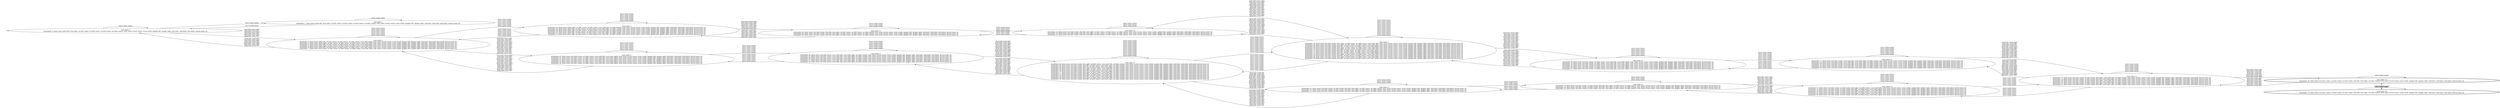 digraph {
rankdir="LR"
s0[label="state_index=0
State(index=0, fluent atoms=[(free left), (free right), (at ball1 rooma), (at ball2 rooma), (at ball3 rooma), (at-robby rooma)], static atoms=[(room rooma), (room roomb), (gripper left), (gripper right), (ball ball1), (ball ball2), (ball ball3)], derived atoms=[])
"]
s1[label="state_index=1
State(index=1, fluent atoms=[(free left), (free right), (at ball1 rooma), (at ball2 rooma), (at ball3 rooma), (at-robby roomb)], static atoms=[(room rooma), (room roomb), (gripper left), (gripper right), (ball ball1), (ball ball2), (ball ball3)], derived atoms=[])
"]
s2[label="state_index=2
State(index=2, fluent atoms=[(free left), (at ball1 rooma), (at ball2 rooma), (at-robby rooma), (carry ball3 right)], static atoms=[(room rooma), (room roomb), (gripper left), (gripper right), (ball ball1), (ball ball2), (ball ball3)], derived atoms=[])
State(index=3, fluent atoms=[(free right), (at ball1 rooma), (at ball2 rooma), (at-robby rooma), (carry ball3 left)], static atoms=[(room rooma), (room roomb), (gripper left), (gripper right), (ball ball1), (ball ball2), (ball ball3)], derived atoms=[])
State(index=4, fluent atoms=[(free left), (at ball1 rooma), (at ball3 rooma), (at-robby rooma), (carry ball2 right)], static atoms=[(room rooma), (room roomb), (gripper left), (gripper right), (ball ball1), (ball ball2), (ball ball3)], derived atoms=[])
State(index=5, fluent atoms=[(free right), (at ball1 rooma), (at ball3 rooma), (at-robby rooma), (carry ball2 left)], static atoms=[(room rooma), (room roomb), (gripper left), (gripper right), (ball ball1), (ball ball2), (ball ball3)], derived atoms=[])
State(index=6, fluent atoms=[(free left), (at ball2 rooma), (at ball3 rooma), (at-robby rooma), (carry ball1 right)], static atoms=[(room rooma), (room roomb), (gripper left), (gripper right), (ball ball1), (ball ball2), (ball ball3)], derived atoms=[])
State(index=7, fluent atoms=[(free right), (at ball2 rooma), (at ball3 rooma), (at-robby rooma), (carry ball1 left)], static atoms=[(room rooma), (room roomb), (gripper left), (gripper right), (ball ball1), (ball ball2), (ball ball3)], derived atoms=[])
"]
s3[label="state_index=3
State(index=87, fluent atoms=[(free right), (at ball1 rooma), (at ball3 rooma), (carry ball2 left), (at-robby roomb)], static atoms=[(room rooma), (room roomb), (gripper left), (gripper right), (ball ball1), (ball ball2), (ball ball3)], derived atoms=[])
State(index=86, fluent atoms=[(free left), (at ball1 rooma), (at ball3 rooma), (carry ball2 right), (at-robby roomb)], static atoms=[(room rooma), (room roomb), (gripper left), (gripper right), (ball ball1), (ball ball2), (ball ball3)], derived atoms=[])
State(index=84, fluent atoms=[(free right), (at ball1 rooma), (at ball2 rooma), (carry ball3 left), (at-robby roomb)], static atoms=[(room rooma), (room roomb), (gripper left), (gripper right), (ball ball1), (ball ball2), (ball ball3)], derived atoms=[])
State(index=83, fluent atoms=[(free left), (at ball1 rooma), (at ball2 rooma), (carry ball3 right), (at-robby roomb)], static atoms=[(room rooma), (room roomb), (gripper left), (gripper right), (ball ball1), (ball ball2), (ball ball3)], derived atoms=[])
State(index=81, fluent atoms=[(free left), (at ball2 rooma), (at ball3 rooma), (carry ball1 right), (at-robby roomb)], static atoms=[(room rooma), (room roomb), (gripper left), (gripper right), (ball ball1), (ball ball2), (ball ball3)], derived atoms=[])
State(index=8, fluent atoms=[(free right), (at ball2 rooma), (at ball3 rooma), (carry ball1 left), (at-robby roomb)], static atoms=[(room rooma), (room roomb), (gripper left), (gripper right), (ball ball1), (ball ball2), (ball ball3)], derived atoms=[])
"]
s4[label="state_index=4
State(index=67, fluent atoms=[(at ball2 rooma), (at-robby rooma), (carry ball3 left), (carry ball1 right)], static atoms=[(room rooma), (room roomb), (gripper left), (gripper right), (ball ball1), (ball ball2), (ball ball3)], derived atoms=[])
State(index=62, fluent atoms=[(at ball1 rooma), (at-robby rooma), (carry ball2 left), (carry ball3 right)], static atoms=[(room rooma), (room roomb), (gripper left), (gripper right), (ball ball1), (ball ball2), (ball ball3)], derived atoms=[])
State(index=21, fluent atoms=[(at ball3 rooma), (at-robby rooma), (carry ball2 left), (carry ball1 right)], static atoms=[(room rooma), (room roomb), (gripper left), (gripper right), (ball ball1), (ball ball2), (ball ball3)], derived atoms=[])
State(index=9, fluent atoms=[(at ball2 rooma), (at-robby rooma), (carry ball1 left), (carry ball3 right)], static atoms=[(room rooma), (room roomb), (gripper left), (gripper right), (ball ball1), (ball ball2), (ball ball3)], derived atoms=[])
State(index=10, fluent atoms=[(at ball3 rooma), (at-robby rooma), (carry ball1 left), (carry ball2 right)], static atoms=[(room rooma), (room roomb), (gripper left), (gripper right), (ball ball1), (ball ball2), (ball ball3)], derived atoms=[])
State(index=29, fluent atoms=[(at ball1 rooma), (at-robby rooma), (carry ball3 left), (carry ball2 right)], static atoms=[(room rooma), (room roomb), (gripper left), (gripper right), (ball ball1), (ball ball2), (ball ball3)], derived atoms=[])
"]
s5[label="state_index=5
State(index=66, fluent atoms=[(at ball2 rooma), (carry ball3 left), (carry ball1 right), (at-robby roomb)], static atoms=[(room rooma), (room roomb), (gripper left), (gripper right), (ball ball1), (ball ball2), (ball ball3)], derived atoms=[])
State(index=61, fluent atoms=[(at ball1 rooma), (carry ball2 left), (carry ball3 right), (at-robby roomb)], static atoms=[(room rooma), (room roomb), (gripper left), (gripper right), (ball ball1), (ball ball2), (ball ball3)], derived atoms=[])
State(index=28, fluent atoms=[(at ball1 rooma), (carry ball3 left), (carry ball2 right), (at-robby roomb)], static atoms=[(room rooma), (room roomb), (gripper left), (gripper right), (ball ball1), (ball ball2), (ball ball3)], derived atoms=[])
State(index=20, fluent atoms=[(at ball3 rooma), (carry ball2 left), (carry ball1 right), (at-robby roomb)], static atoms=[(room rooma), (room roomb), (gripper left), (gripper right), (ball ball1), (ball ball2), (ball ball3)], derived atoms=[])
State(index=11, fluent atoms=[(at ball3 rooma), (carry ball1 left), (carry ball2 right), (at-robby roomb)], static atoms=[(room rooma), (room roomb), (gripper left), (gripper right), (ball ball1), (ball ball2), (ball ball3)], derived atoms=[])
State(index=38, fluent atoms=[(at ball2 rooma), (carry ball1 left), (carry ball3 right), (at-robby roomb)], static atoms=[(room rooma), (room roomb), (gripper left), (gripper right), (ball ball1), (ball ball2), (ball ball3)], derived atoms=[])
"]
s6[label="state_index=6
State(index=68, fluent atoms=[(at ball1 roomb), (free right), (at ball2 rooma), (carry ball3 left), (at-robby roomb)], static atoms=[(room rooma), (room roomb), (gripper left), (gripper right), (ball ball1), (ball ball2), (ball ball3)], derived atoms=[])
State(index=65, fluent atoms=[(at ball3 roomb), (free left), (at ball2 rooma), (carry ball1 right), (at-robby roomb)], static atoms=[(room rooma), (room roomb), (gripper left), (gripper right), (ball ball1), (ball ball2), (ball ball3)], derived atoms=[])
State(index=63, fluent atoms=[(at ball2 roomb), (free left), (at ball1 rooma), (carry ball3 right), (at-robby roomb)], static atoms=[(room rooma), (room roomb), (gripper left), (gripper right), (ball ball1), (ball ball2), (ball ball3)], derived atoms=[])
State(index=60, fluent atoms=[(at ball3 roomb), (free right), (at ball1 rooma), (carry ball2 left), (at-robby roomb)], static atoms=[(room rooma), (room roomb), (gripper left), (gripper right), (ball ball1), (ball ball2), (ball ball3)], derived atoms=[])
State(index=26, fluent atoms=[(at ball2 roomb), (free right), (at ball1 rooma), (carry ball3 left), (at-robby roomb)], static atoms=[(room rooma), (room roomb), (gripper left), (gripper right), (ball ball1), (ball ball2), (ball ball3)], derived atoms=[])
State(index=18, fluent atoms=[(at ball2 roomb), (free left), (at ball3 rooma), (carry ball1 right), (at-robby roomb)], static atoms=[(room rooma), (room roomb), (gripper left), (gripper right), (ball ball1), (ball ball2), (ball ball3)], derived atoms=[])
State(index=17, fluent atoms=[(at ball1 roomb), (free right), (at ball3 rooma), (carry ball2 left), (at-robby roomb)], static atoms=[(room rooma), (room roomb), (gripper left), (gripper right), (ball ball1), (ball ball2), (ball ball3)], derived atoms=[])
State(index=13, fluent atoms=[(at ball1 roomb), (free left), (at ball3 rooma), (carry ball2 right), (at-robby roomb)], static atoms=[(room rooma), (room roomb), (gripper left), (gripper right), (ball ball1), (ball ball2), (ball ball3)], derived atoms=[])
State(index=12, fluent atoms=[(at ball2 roomb), (free right), (at ball3 rooma), (carry ball1 left), (at-robby roomb)], static atoms=[(room rooma), (room roomb), (gripper left), (gripper right), (ball ball1), (ball ball2), (ball ball3)], derived atoms=[])
State(index=30, fluent atoms=[(at ball3 roomb), (free left), (at ball1 rooma), (carry ball2 right), (at-robby roomb)], static atoms=[(room rooma), (room roomb), (gripper left), (gripper right), (ball ball1), (ball ball2), (ball ball3)], derived atoms=[])
State(index=36, fluent atoms=[(at ball3 roomb), (free right), (at ball2 rooma), (carry ball1 left), (at-robby roomb)], static atoms=[(room rooma), (room roomb), (gripper left), (gripper right), (ball ball1), (ball ball2), (ball ball3)], derived atoms=[])
State(index=39, fluent atoms=[(at ball1 roomb), (free left), (at ball2 rooma), (carry ball3 right), (at-robby roomb)], static atoms=[(room rooma), (room roomb), (gripper left), (gripper right), (ball ball1), (ball ball2), (ball ball3)], derived atoms=[])
"]
s7[label="state_index=7
State(index=78, fluent atoms=[(at ball2 roomb), (free right), (at ball3 rooma), (at-robby rooma), (carry ball1 left)], static atoms=[(room rooma), (room roomb), (gripper left), (gripper right), (ball ball1), (ball ball2), (ball ball3)], derived atoms=[])
State(index=69, fluent atoms=[(at ball1 roomb), (free right), (at ball2 rooma), (at-robby rooma), (carry ball3 left)], static atoms=[(room rooma), (room roomb), (gripper left), (gripper right), (ball ball1), (ball ball2), (ball ball3)], derived atoms=[])
State(index=64, fluent atoms=[(at ball2 roomb), (free left), (at ball1 rooma), (at-robby rooma), (carry ball3 right)], static atoms=[(room rooma), (room roomb), (gripper left), (gripper right), (ball ball1), (ball ball2), (ball ball3)], derived atoms=[])
State(index=59, fluent atoms=[(at ball3 roomb), (free right), (at ball1 rooma), (at-robby rooma), (carry ball2 left)], static atoms=[(room rooma), (room roomb), (gripper left), (gripper right), (ball ball1), (ball ball2), (ball ball3)], derived atoms=[])
State(index=25, fluent atoms=[(at ball2 roomb), (free right), (at ball1 rooma), (at-robby rooma), (carry ball3 left)], static atoms=[(room rooma), (room roomb), (gripper left), (gripper right), (ball ball1), (ball ball2), (ball ball3)], derived atoms=[])
State(index=19, fluent atoms=[(at ball2 roomb), (free left), (at ball3 rooma), (at-robby rooma), (carry ball1 right)], static atoms=[(room rooma), (room roomb), (gripper left), (gripper right), (ball ball1), (ball ball2), (ball ball3)], derived atoms=[])
State(index=14, fluent atoms=[(at ball1 roomb), (free left), (at ball3 rooma), (at-robby rooma), (carry ball2 right)], static atoms=[(room rooma), (room roomb), (gripper left), (gripper right), (ball ball1), (ball ball2), (ball ball3)], derived atoms=[])
State(index=31, fluent atoms=[(at ball3 roomb), (free left), (at ball1 rooma), (at-robby rooma), (carry ball2 right)], static atoms=[(room rooma), (room roomb), (gripper left), (gripper right), (ball ball1), (ball ball2), (ball ball3)], derived atoms=[])
State(index=35, fluent atoms=[(at ball3 roomb), (free right), (at ball2 rooma), (at-robby rooma), (carry ball1 left)], static atoms=[(room rooma), (room roomb), (gripper left), (gripper right), (ball ball1), (ball ball2), (ball ball3)], derived atoms=[])
State(index=40, fluent atoms=[(at ball1 roomb), (free left), (at ball2 rooma), (at-robby rooma), (carry ball3 right)], static atoms=[(room rooma), (room roomb), (gripper left), (gripper right), (ball ball1), (ball ball2), (ball ball3)], derived atoms=[])
State(index=44, fluent atoms=[(at ball1 roomb), (free right), (at ball3 rooma), (at-robby rooma), (carry ball2 left)], static atoms=[(room rooma), (room roomb), (gripper left), (gripper right), (ball ball1), (ball ball2), (ball ball3)], derived atoms=[])
State(index=58, fluent atoms=[(at ball3 roomb), (free left), (at ball2 rooma), (at-robby rooma), (carry ball1 right)], static atoms=[(room rooma), (room roomb), (gripper left), (gripper right), (ball ball1), (ball ball2), (ball ball3)], derived atoms=[])
"]
s8[label="state_index=8
State(index=27, fluent atoms=[(at ball2 roomb), (at ball3 roomb), (free left), (free right), (at ball1 rooma), (at-robby roomb)], static atoms=[(room rooma), (room roomb), (gripper left), (gripper right), (ball ball1), (ball ball2), (ball ball3)], derived atoms=[])
State(index=15, fluent atoms=[(at ball1 roomb), (at ball2 roomb), (free left), (free right), (at ball3 rooma), (at-robby roomb)], static atoms=[(room rooma), (room roomb), (gripper left), (gripper right), (ball ball1), (ball ball2), (ball ball3)], derived atoms=[])
State(index=37, fluent atoms=[(at ball1 roomb), (at ball3 roomb), (free left), (free right), (at ball2 rooma), (at-robby roomb)], static atoms=[(room rooma), (room roomb), (gripper left), (gripper right), (ball ball1), (ball ball2), (ball ball3)], derived atoms=[])
"]
s9[label="state_index=9
State(index=76, fluent atoms=[(at ball1 roomb), (at ball3 roomb), (free left), (free right), (at ball2 rooma), (at-robby rooma)], static atoms=[(room rooma), (room roomb), (gripper left), (gripper right), (ball ball1), (ball ball2), (ball ball3)], derived atoms=[])
State(index=16, fluent atoms=[(at ball1 roomb), (at ball2 roomb), (free left), (free right), (at ball3 rooma), (at-robby rooma)], static atoms=[(room rooma), (room roomb), (gripper left), (gripper right), (ball ball1), (ball ball2), (ball ball3)], derived atoms=[])
State(index=53, fluent atoms=[(at ball2 roomb), (at ball3 roomb), (free left), (free right), (at ball1 rooma), (at-robby rooma)], static atoms=[(room rooma), (room roomb), (gripper left), (gripper right), (ball ball1), (ball ball2), (ball ball3)], derived atoms=[])
"]
s10[label="state_index=10
State(index=22, fluent atoms=[(at ball2 roomb), (free left), (free right), (at ball1 rooma), (at ball3 rooma), (at-robby rooma)], static atoms=[(room rooma), (room roomb), (gripper left), (gripper right), (ball ball1), (ball ball2), (ball ball3)], derived atoms=[])
State(index=32, fluent atoms=[(at ball3 roomb), (free left), (free right), (at ball1 rooma), (at ball2 rooma), (at-robby rooma)], static atoms=[(room rooma), (room roomb), (gripper left), (gripper right), (ball ball1), (ball ball2), (ball ball3)], derived atoms=[])
State(index=41, fluent atoms=[(at ball1 roomb), (free left), (free right), (at ball2 rooma), (at ball3 rooma), (at-robby rooma)], static atoms=[(room rooma), (room roomb), (gripper left), (gripper right), (ball ball1), (ball ball2), (ball ball3)], derived atoms=[])
"]
s11[label="state_index=11
State(index=70, fluent atoms=[(at ball1 roomb), (at-robby rooma), (carry ball3 left), (carry ball2 right)], static atoms=[(room rooma), (room roomb), (gripper left), (gripper right), (ball ball1), (ball ball2), (ball ball3)], derived atoms=[])
State(index=23, fluent atoms=[(at ball2 roomb), (at-robby rooma), (carry ball3 left), (carry ball1 right)], static atoms=[(room rooma), (room roomb), (gripper left), (gripper right), (ball ball1), (ball ball2), (ball ball3)], derived atoms=[])
State(index=33, fluent atoms=[(at ball3 roomb), (at-robby rooma), (carry ball1 left), (carry ball2 right)], static atoms=[(room rooma), (room roomb), (gripper left), (gripper right), (ball ball1), (ball ball2), (ball ball3)], derived atoms=[])
State(index=42, fluent atoms=[(at ball1 roomb), (at-robby rooma), (carry ball2 left), (carry ball3 right)], static atoms=[(room rooma), (room roomb), (gripper left), (gripper right), (ball ball1), (ball ball2), (ball ball3)], derived atoms=[])
State(index=50, fluent atoms=[(at ball2 roomb), (at-robby rooma), (carry ball1 left), (carry ball3 right)], static atoms=[(room rooma), (room roomb), (gripper left), (gripper right), (ball ball1), (ball ball2), (ball ball3)], derived atoms=[])
State(index=57, fluent atoms=[(at ball3 roomb), (at-robby rooma), (carry ball2 left), (carry ball1 right)], static atoms=[(room rooma), (room roomb), (gripper left), (gripper right), (ball ball1), (ball ball2), (ball ball3)], derived atoms=[])
"]
s12[label="state_index=12
State(index=71, fluent atoms=[(at ball1 roomb), (carry ball3 left), (carry ball2 right), (at-robby roomb)], static atoms=[(room rooma), (room roomb), (gripper left), (gripper right), (ball ball1), (ball ball2), (ball ball3)], derived atoms=[])
State(index=24, fluent atoms=[(at ball2 roomb), (carry ball3 left), (carry ball1 right), (at-robby roomb)], static atoms=[(room rooma), (room roomb), (gripper left), (gripper right), (ball ball1), (ball ball2), (ball ball3)], derived atoms=[])
State(index=34, fluent atoms=[(at ball3 roomb), (carry ball1 left), (carry ball2 right), (at-robby roomb)], static atoms=[(room rooma), (room roomb), (gripper left), (gripper right), (ball ball1), (ball ball2), (ball ball3)], derived atoms=[])
State(index=43, fluent atoms=[(at ball1 roomb), (carry ball2 left), (carry ball3 right), (at-robby roomb)], static atoms=[(room rooma), (room roomb), (gripper left), (gripper right), (ball ball1), (ball ball2), (ball ball3)], derived atoms=[])
State(index=49, fluent atoms=[(at ball2 roomb), (carry ball1 left), (carry ball3 right), (at-robby roomb)], static atoms=[(room rooma), (room roomb), (gripper left), (gripper right), (ball ball1), (ball ball2), (ball ball3)], derived atoms=[])
State(index=56, fluent atoms=[(at ball3 roomb), (carry ball2 left), (carry ball1 right), (at-robby roomb)], static atoms=[(room rooma), (room roomb), (gripper left), (gripper right), (ball ball1), (ball ball2), (ball ball3)], derived atoms=[])
"]
s13[label="state_index=13
State(index=73, fluent atoms=[(at ball1 roomb), (at ball2 roomb), (free right), (carry ball3 left), (at-robby roomb)], static atoms=[(room rooma), (room roomb), (gripper left), (gripper right), (ball ball1), (ball ball2), (ball ball3)], derived atoms=[])
State(index=72, fluent atoms=[(at ball1 roomb), (at ball3 roomb), (free left), (carry ball2 right), (at-robby roomb)], static atoms=[(room rooma), (room roomb), (gripper left), (gripper right), (ball ball1), (ball ball2), (ball ball3)], derived atoms=[])
State(index=45, fluent atoms=[(at ball1 roomb), (at ball3 roomb), (free right), (carry ball2 left), (at-robby roomb)], static atoms=[(room rooma), (room roomb), (gripper left), (gripper right), (ball ball1), (ball ball2), (ball ball3)], derived atoms=[])
State(index=46, fluent atoms=[(at ball1 roomb), (at ball2 roomb), (free left), (carry ball3 right), (at-robby roomb)], static atoms=[(room rooma), (room roomb), (gripper left), (gripper right), (ball ball1), (ball ball2), (ball ball3)], derived atoms=[])
State(index=51, fluent atoms=[(at ball2 roomb), (at ball3 roomb), (free right), (carry ball1 left), (at-robby roomb)], static atoms=[(room rooma), (room roomb), (gripper left), (gripper right), (ball ball1), (ball ball2), (ball ball3)], derived atoms=[])
State(index=55, fluent atoms=[(at ball2 roomb), (at ball3 roomb), (free left), (carry ball1 right), (at-robby roomb)], static atoms=[(room rooma), (room roomb), (gripper left), (gripper right), (ball ball1), (ball ball2), (ball ball3)], derived atoms=[])
"]
s14[label="state_index=14
State(index=77, fluent atoms=[(at ball1 roomb), (at ball3 roomb), (free right), (at-robby rooma), (carry ball2 left)], static atoms=[(room rooma), (room roomb), (gripper left), (gripper right), (ball ball1), (ball ball2), (ball ball3)], derived atoms=[])
State(index=75, fluent atoms=[(at ball1 roomb), (at ball3 roomb), (free left), (at-robby rooma), (carry ball2 right)], static atoms=[(room rooma), (room roomb), (gripper left), (gripper right), (ball ball1), (ball ball2), (ball ball3)], derived atoms=[])
State(index=74, fluent atoms=[(at ball1 roomb), (at ball2 roomb), (free right), (at-robby rooma), (carry ball3 left)], static atoms=[(room rooma), (room roomb), (gripper left), (gripper right), (ball ball1), (ball ball2), (ball ball3)], derived atoms=[])
State(index=47, fluent atoms=[(at ball1 roomb), (at ball2 roomb), (free left), (at-robby rooma), (carry ball3 right)], static atoms=[(room rooma), (room roomb), (gripper left), (gripper right), (ball ball1), (ball ball2), (ball ball3)], derived atoms=[])
State(index=52, fluent atoms=[(at ball2 roomb), (at ball3 roomb), (free right), (at-robby rooma), (carry ball1 left)], static atoms=[(room rooma), (room roomb), (gripper left), (gripper right), (ball ball1), (ball ball2), (ball ball3)], derived atoms=[])
State(index=54, fluent atoms=[(at ball2 roomb), (at ball3 roomb), (free left), (at-robby rooma), (carry ball1 right)], static atoms=[(room rooma), (room roomb), (gripper left), (gripper right), (ball ball1), (ball ball2), (ball ball3)], derived atoms=[])
"]
s15[peripheries=2,label="state_index=15
State(index=48, fluent atoms=[(at ball1 roomb), (at ball2 roomb), (at ball3 roomb), (free left), (free right), (at-robby roomb)], static atoms=[(room rooma), (room roomb), (gripper left), (gripper right), (ball ball1), (ball ball2), (ball ball3)], derived atoms=[])
"]
s16[peripheries=2,label="state_index=16
State(index=79, fluent atoms=[(at ball1 roomb), (at ball2 roomb), (at ball3 roomb), (free left), (free right), (at-robby rooma)], static atoms=[(room rooma), (room roomb), (gripper left), (gripper right), (ball ball1), (ball ball2), (ball ball3)], derived atoms=[])
"]
s17[label="state_index=17
State(index=85, fluent atoms=[(at ball2 roomb), (free left), (free right), (at ball1 rooma), (at ball3 rooma), (at-robby roomb)], static atoms=[(room rooma), (room roomb), (gripper left), (gripper right), (ball ball1), (ball ball2), (ball ball3)], derived atoms=[])
State(index=82, fluent atoms=[(at ball3 roomb), (free left), (free right), (at ball1 rooma), (at ball2 rooma), (at-robby roomb)], static atoms=[(room rooma), (room roomb), (gripper left), (gripper right), (ball ball1), (ball ball2), (ball ball3)], derived atoms=[])
State(index=80, fluent atoms=[(at ball1 roomb), (free left), (free right), (at ball2 rooma), (at ball3 rooma), (at-robby roomb)], static atoms=[(room rooma), (room roomb), (gripper left), (gripper right), (ball ball1), (ball ball2), (ball ball3)], derived atoms=[])
"]
Dangling [ label = "", style = invis ]
{ rank = same; Dangling }
Dangling -> s0
{ rank = same; s1}
{ rank = same; s0}
{ rank = same; s2}
{ rank = same; s3,s4}
{ rank = same; s5,s17}
{ rank = same; s6,s10}
{ rank = same; s7,s8}
{ rank = same; s9,s11}
{ rank = same; s12,s14}
{ rank = same; s13}
{ rank = same; s15,s16}
s0->s0 [label="(move rooma rooma)
"]
s0->s1 [label="(move rooma roomb)
"]
s0->s2 [label="(pick ball3 rooma right)
(pick ball3 rooma left)
(pick ball2 rooma right)
(pick ball2 rooma left)
(pick ball1 rooma right)
(pick ball1 rooma left)
"]
s1->s0 [label="(move roomb rooma)
"]
s1->s1 [label="(move roomb roomb)
"]
s2->s0 [label="(drop ball1 rooma left)
(drop ball3 rooma right)
(drop ball3 rooma left)
(drop ball2 rooma right)
(drop ball1 rooma right)
(drop ball2 rooma left)
"]
s2->s2 [label="(move rooma rooma)
(move rooma rooma)
(move rooma rooma)
(move rooma rooma)
(move rooma rooma)
(move rooma rooma)
"]
s2->s3 [label="(move rooma roomb)
(move rooma roomb)
(move rooma roomb)
(move rooma roomb)
(move rooma roomb)
(move rooma roomb)
"]
s2->s4 [label="(pick ball3 rooma right)
(pick ball1 rooma left)
(pick ball3 rooma left)
(pick ball1 rooma right)
(pick ball3 rooma right)
(pick ball2 rooma left)
(pick ball2 rooma right)
(pick ball1 rooma right)
(pick ball3 rooma left)
(pick ball2 rooma left)
(pick ball1 rooma left)
(pick ball2 rooma right)
"]
s3->s2 [label="(move roomb rooma)
(move roomb rooma)
(move roomb rooma)
(move roomb rooma)
(move roomb rooma)
(move roomb rooma)
"]
s3->s3 [label="(move roomb roomb)
(move roomb roomb)
(move roomb roomb)
(move roomb roomb)
(move roomb roomb)
(move roomb roomb)
"]
s3->s17 [label="(drop ball3 roomb right)
(drop ball2 roomb right)
(drop ball1 roomb left)
(drop ball1 roomb right)
(drop ball2 roomb left)
(drop ball3 roomb left)
"]
s4->s2 [label="(drop ball2 rooma right)
(drop ball1 rooma left)
(drop ball3 rooma right)
(drop ball2 rooma right)
(drop ball1 rooma left)
(drop ball1 rooma right)
(drop ball3 rooma right)
(drop ball2 rooma left)
(drop ball3 rooma left)
(drop ball3 rooma left)
(drop ball1 rooma right)
(drop ball2 rooma left)
"]
s4->s4 [label="(move rooma rooma)
(move rooma rooma)
(move rooma rooma)
(move rooma rooma)
(move rooma rooma)
(move rooma rooma)
"]
s4->s5 [label="(move rooma roomb)
(move rooma roomb)
(move rooma roomb)
(move rooma roomb)
(move rooma roomb)
(move rooma roomb)
"]
s5->s4 [label="(move roomb rooma)
(move roomb rooma)
(move roomb rooma)
(move roomb rooma)
(move roomb rooma)
(move roomb rooma)
"]
s5->s5 [label="(move roomb roomb)
(move roomb roomb)
(move roomb roomb)
(move roomb roomb)
(move roomb roomb)
(move roomb roomb)
"]
s5->s6 [label="(drop ball2 roomb left)
(drop ball2 roomb right)
(drop ball3 roomb right)
(drop ball2 roomb left)
(drop ball1 roomb right)
(drop ball1 roomb left)
(drop ball2 roomb right)
(drop ball3 roomb right)
(drop ball1 roomb left)
(drop ball3 roomb left)
(drop ball1 roomb right)
(drop ball3 roomb left)
"]
s6->s5 [label="(pick ball2 roomb right)
(pick ball3 roomb left)
(pick ball2 roomb left)
(pick ball3 roomb right)
(pick ball1 roomb left)
(pick ball2 roomb left)
(pick ball1 roomb right)
(pick ball1 roomb right)
(pick ball2 roomb right)
(pick ball3 roomb left)
(pick ball1 roomb left)
(pick ball3 roomb right)
"]
s6->s6 [label="(move roomb roomb)
(move roomb roomb)
(move roomb roomb)
(move roomb roomb)
(move roomb roomb)
(move roomb roomb)
(move roomb roomb)
(move roomb roomb)
(move roomb roomb)
(move roomb roomb)
(move roomb roomb)
(move roomb roomb)
"]
s6->s7 [label="(move roomb rooma)
(move roomb rooma)
(move roomb rooma)
(move roomb rooma)
(move roomb rooma)
(move roomb rooma)
(move roomb rooma)
(move roomb rooma)
(move roomb rooma)
(move roomb rooma)
(move roomb rooma)
(move roomb rooma)
"]
s6->s8 [label="(drop ball3 roomb left)
(drop ball1 roomb left)
(drop ball3 roomb right)
(drop ball1 roomb right)
(drop ball1 roomb right)
(drop ball3 roomb left)
(drop ball3 roomb right)
(drop ball2 roomb right)
(drop ball2 roomb right)
(drop ball2 roomb left)
(drop ball2 roomb left)
(drop ball1 roomb left)
"]
s7->s6 [label="(move rooma roomb)
(move rooma roomb)
(move rooma roomb)
(move rooma roomb)
(move rooma roomb)
(move rooma roomb)
(move rooma roomb)
(move rooma roomb)
(move rooma roomb)
(move rooma roomb)
(move rooma roomb)
(move rooma roomb)
"]
s7->s7 [label="(move rooma rooma)
(move rooma rooma)
(move rooma rooma)
(move rooma rooma)
(move rooma rooma)
(move rooma rooma)
(move rooma rooma)
(move rooma rooma)
(move rooma rooma)
(move rooma rooma)
(move rooma rooma)
(move rooma rooma)
"]
s7->s10 [label="(drop ball1 rooma left)
(drop ball1 rooma right)
(drop ball3 rooma left)
(drop ball2 rooma left)
(drop ball1 rooma right)
(drop ball2 rooma right)
(drop ball1 rooma left)
(drop ball2 rooma left)
(drop ball2 rooma right)
(drop ball3 rooma right)
(drop ball3 rooma right)
(drop ball3 rooma left)
"]
s7->s11 [label="(pick ball1 rooma right)
(pick ball3 rooma left)
(pick ball2 rooma left)
(pick ball2 rooma right)
(pick ball2 rooma left)
(pick ball2 rooma right)
(pick ball1 rooma left)
(pick ball3 rooma left)
(pick ball1 rooma right)
(pick ball3 rooma right)
(pick ball3 rooma right)
(pick ball1 rooma left)
"]
s8->s6 [label="(pick ball1 roomb right)
(pick ball2 roomb right)
(pick ball3 roomb right)
(pick ball3 roomb left)
(pick ball1 roomb right)
(pick ball1 roomb left)
(pick ball2 roomb left)
(pick ball2 roomb right)
(pick ball3 roomb left)
(pick ball3 roomb right)
(pick ball2 roomb left)
(pick ball1 roomb left)
"]
s8->s8 [label="(move roomb roomb)
(move roomb roomb)
(move roomb roomb)
"]
s8->s9 [label="(move roomb rooma)
(move roomb rooma)
(move roomb rooma)
"]
s9->s8 [label="(move rooma roomb)
(move rooma roomb)
(move rooma roomb)
"]
s9->s9 [label="(move rooma rooma)
(move rooma rooma)
(move rooma rooma)
"]
s9->s14 [label="(pick ball2 rooma right)
(pick ball1 rooma right)
(pick ball1 rooma left)
(pick ball3 rooma left)
(pick ball3 rooma right)
(pick ball2 rooma left)
"]
s10->s7 [label="(pick ball3 rooma right)
(pick ball3 rooma right)
(pick ball3 rooma left)
(pick ball2 rooma right)
(pick ball2 rooma left)
(pick ball1 rooma left)
(pick ball1 rooma right)
(pick ball3 rooma left)
(pick ball2 rooma right)
(pick ball2 rooma left)
(pick ball1 rooma right)
(pick ball1 rooma left)
"]
s10->s10 [label="(move rooma rooma)
(move rooma rooma)
(move rooma rooma)
"]
s10->s17 [label="(move rooma roomb)
(move rooma roomb)
(move rooma roomb)
"]
s11->s7 [label="(drop ball2 rooma left)
(drop ball2 rooma right)
(drop ball1 rooma right)
(drop ball3 rooma left)
(drop ball3 rooma right)
(drop ball1 rooma left)
(drop ball3 rooma left)
(drop ball1 rooma right)
(drop ball2 rooma right)
(drop ball1 rooma left)
(drop ball3 rooma right)
(drop ball2 rooma left)
"]
s11->s11 [label="(move rooma rooma)
(move rooma rooma)
(move rooma rooma)
(move rooma rooma)
(move rooma rooma)
(move rooma rooma)
"]
s11->s12 [label="(move rooma roomb)
(move rooma roomb)
(move rooma roomb)
(move rooma roomb)
(move rooma roomb)
(move rooma roomb)
"]
s12->s11 [label="(move roomb rooma)
(move roomb rooma)
(move roomb rooma)
(move roomb rooma)
(move roomb rooma)
(move roomb rooma)
"]
s12->s12 [label="(move roomb roomb)
(move roomb roomb)
(move roomb roomb)
(move roomb roomb)
(move roomb roomb)
(move roomb roomb)
"]
s12->s13 [label="(drop ball1 roomb right)
(drop ball1 roomb left)
(drop ball3 roomb left)
(drop ball1 roomb right)
(drop ball3 roomb right)
(drop ball2 roomb left)
(drop ball2 roomb left)
(drop ball3 roomb right)
(drop ball3 roomb left)
(drop ball2 roomb right)
(drop ball1 roomb left)
(drop ball2 roomb right)
"]
s13->s12 [label="(pick ball3 roomb left)
(pick ball1 roomb left)
(pick ball2 roomb left)
(pick ball1 roomb left)
(pick ball3 roomb right)
(pick ball1 roomb right)
(pick ball3 roomb right)
(pick ball2 roomb right)
(pick ball3 roomb left)
(pick ball2 roomb left)
(pick ball2 roomb right)
(pick ball1 roomb right)
"]
s13->s13 [label="(move roomb roomb)
(move roomb roomb)
(move roomb roomb)
(move roomb roomb)
(move roomb roomb)
(move roomb roomb)
"]
s13->s14 [label="(move roomb rooma)
(move roomb rooma)
(move roomb rooma)
(move roomb rooma)
(move roomb rooma)
(move roomb rooma)
"]
s13->s15 [label="(drop ball1 roomb right)
(drop ball2 roomb left)
(drop ball1 roomb left)
(drop ball3 roomb left)
(drop ball3 roomb right)
(drop ball2 roomb right)
"]
s14->s9 [label="(drop ball2 rooma right)
(drop ball2 rooma left)
(drop ball1 rooma left)
(drop ball3 rooma right)
(drop ball1 rooma right)
(drop ball3 rooma left)
"]
s14->s13 [label="(move rooma roomb)
(move rooma roomb)
(move rooma roomb)
(move rooma roomb)
(move rooma roomb)
(move rooma roomb)
"]
s14->s14 [label="(move rooma rooma)
(move rooma rooma)
(move rooma rooma)
(move rooma rooma)
(move rooma rooma)
(move rooma rooma)
"]
s15->s13 [label="(pick ball3 roomb right)
(pick ball3 roomb left)
(pick ball2 roomb right)
(pick ball2 roomb left)
(pick ball1 roomb right)
(pick ball1 roomb left)
"]
s15->s15 [label="(move roomb roomb)
"]
s15->s16 [label="(move roomb rooma)
"]
s16->s15 [label="(move rooma roomb)
"]
s16->s16 [label="(move rooma rooma)
"]
s17->s3 [label="(pick ball1 roomb left)
(pick ball1 roomb right)
(pick ball2 roomb left)
(pick ball2 roomb right)
(pick ball3 roomb left)
(pick ball3 roomb right)
"]
s17->s10 [label="(move roomb rooma)
(move roomb rooma)
(move roomb rooma)
"]
s17->s17 [label="(move roomb roomb)
(move roomb roomb)
(move roomb roomb)
"]
}
